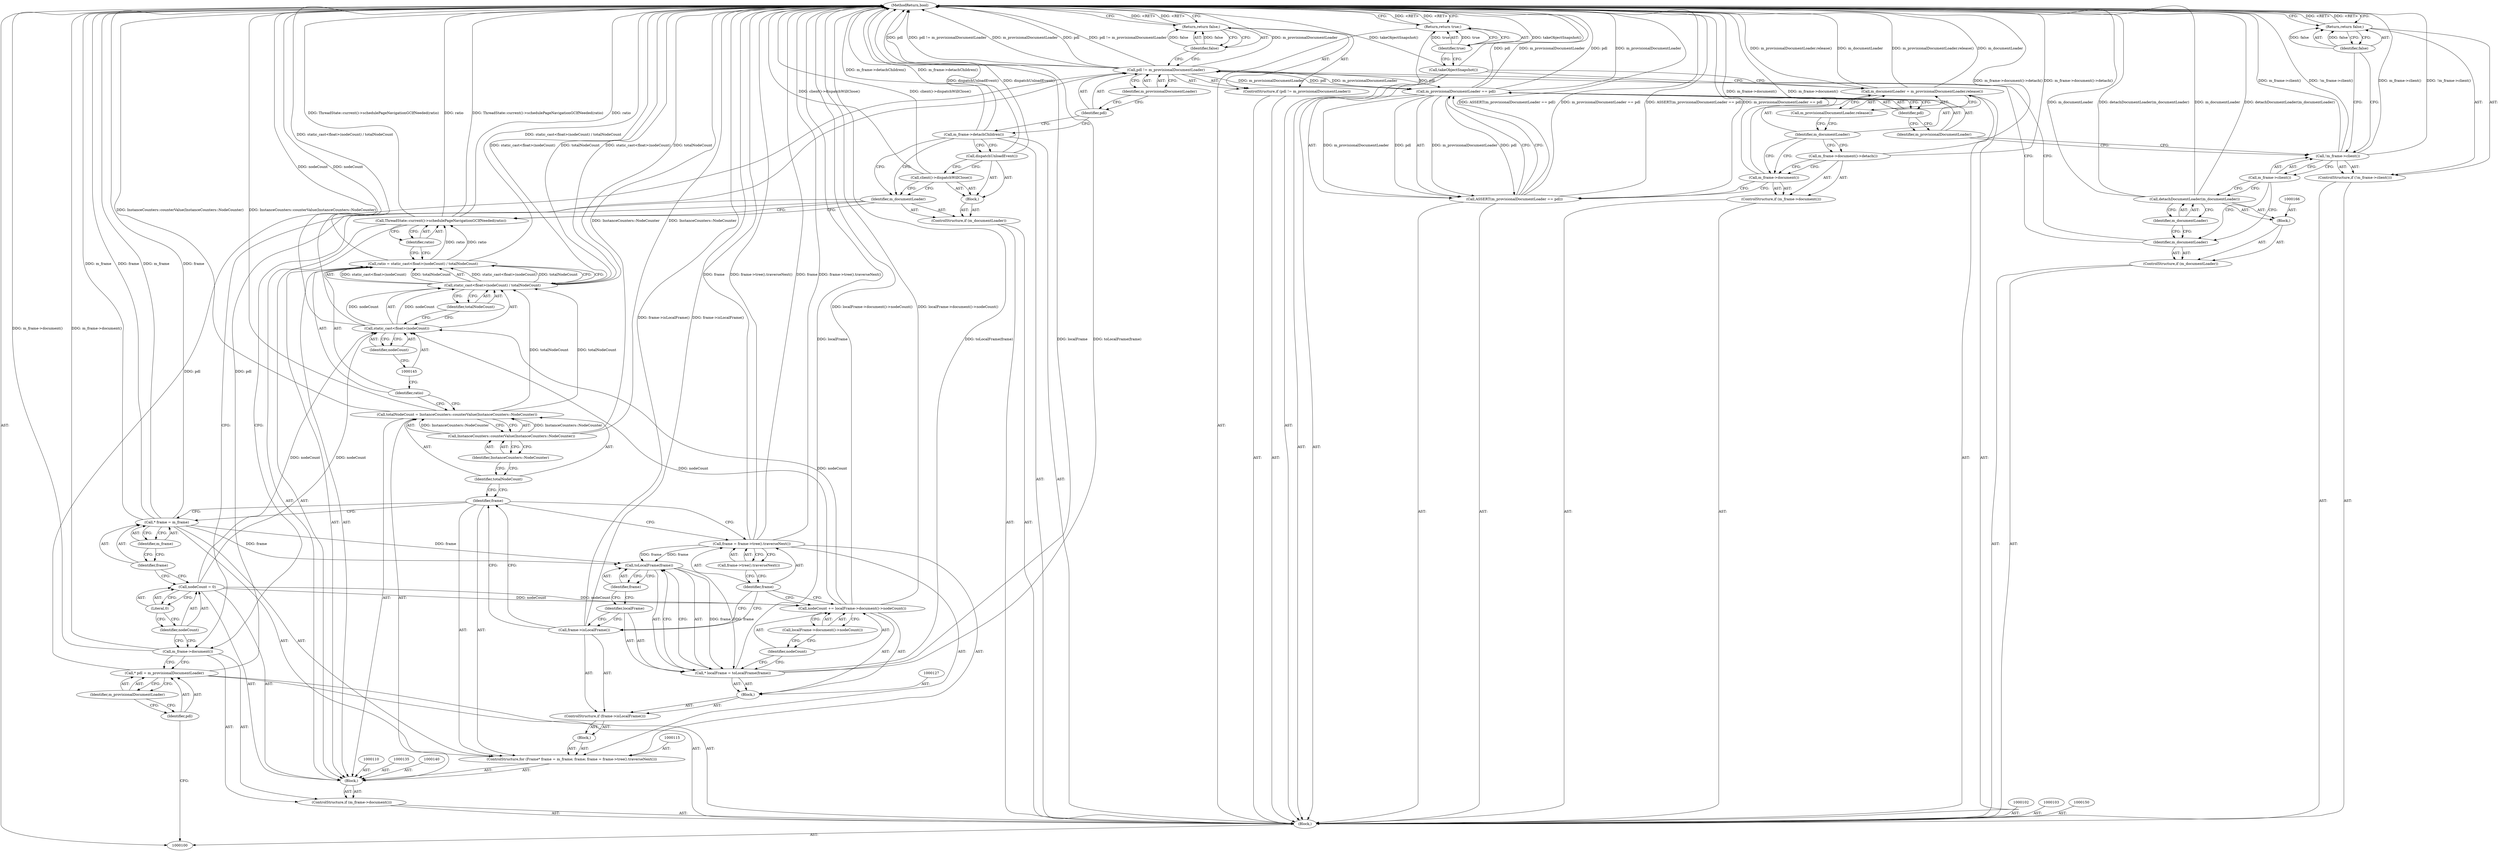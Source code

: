 digraph "0_Chrome_be655fd4fb9ab3291a855a939496111674037a2f_0" {
"1000187" [label="(MethodReturn,bool)"];
"1000126" [label="(Block,)"];
"1000128" [label="(Call,* localFrame = toLocalFrame(frame))"];
"1000129" [label="(Identifier,localFrame)"];
"1000130" [label="(Call,toLocalFrame(frame))"];
"1000131" [label="(Identifier,frame)"];
"1000132" [label="(Call,nodeCount += localFrame->document()->nodeCount())"];
"1000133" [label="(Identifier,nodeCount)"];
"1000134" [label="(Call,localFrame->document()->nodeCount())"];
"1000136" [label="(Call,totalNodeCount = InstanceCounters::counterValue(InstanceCounters::NodeCounter))"];
"1000137" [label="(Identifier,totalNodeCount)"];
"1000138" [label="(Call,InstanceCounters::counterValue(InstanceCounters::NodeCounter))"];
"1000139" [label="(Identifier,InstanceCounters::NodeCounter)"];
"1000141" [label="(Call,ratio = static_cast<float>(nodeCount) / totalNodeCount)"];
"1000142" [label="(Identifier,ratio)"];
"1000143" [label="(Call,static_cast<float>(nodeCount) / totalNodeCount)"];
"1000144" [label="(Call,static_cast<float>(nodeCount))"];
"1000146" [label="(Identifier,nodeCount)"];
"1000147" [label="(Identifier,totalNodeCount)"];
"1000109" [label="(Block,)"];
"1000149" [label="(Identifier,ratio)"];
"1000148" [label="(Call,ThreadState::current()->schedulePageNavigationGCIfNeeded(ratio))"];
"1000101" [label="(Block,)"];
"1000153" [label="(Block,)"];
"1000151" [label="(ControlStructure,if (m_documentLoader))"];
"1000152" [label="(Identifier,m_documentLoader)"];
"1000154" [label="(Call,client()->dispatchWillClose())"];
"1000155" [label="(Call,dispatchUnloadEvent())"];
"1000156" [label="(Call,m_frame->detachChildren())"];
"1000160" [label="(Identifier,m_provisionalDocumentLoader)"];
"1000157" [label="(ControlStructure,if (pdl != m_provisionalDocumentLoader))"];
"1000158" [label="(Call,pdl != m_provisionalDocumentLoader)"];
"1000159" [label="(Identifier,pdl)"];
"1000162" [label="(Identifier,false)"];
"1000161" [label="(Return,return false;)"];
"1000163" [label="(ControlStructure,if (m_documentLoader))"];
"1000164" [label="(Identifier,m_documentLoader)"];
"1000165" [label="(Block,)"];
"1000168" [label="(Identifier,m_documentLoader)"];
"1000167" [label="(Call,detachDocumentLoader(m_documentLoader))"];
"1000169" [label="(ControlStructure,if (!m_frame->client()))"];
"1000170" [label="(Call,!m_frame->client())"];
"1000171" [label="(Call,m_frame->client())"];
"1000173" [label="(Identifier,false)"];
"1000172" [label="(Return,return false;)"];
"1000175" [label="(Call,m_provisionalDocumentLoader == pdl)"];
"1000176" [label="(Identifier,m_provisionalDocumentLoader)"];
"1000174" [label="(Call,ASSERT(m_provisionalDocumentLoader == pdl))"];
"1000177" [label="(Identifier,pdl)"];
"1000178" [label="(ControlStructure,if (m_frame->document()))"];
"1000179" [label="(Call,m_frame->document())"];
"1000180" [label="(Call,m_frame->document()->detach())"];
"1000183" [label="(Call,m_provisionalDocumentLoader.release())"];
"1000181" [label="(Call,m_documentLoader = m_provisionalDocumentLoader.release())"];
"1000182" [label="(Identifier,m_documentLoader)"];
"1000184" [label="(Call,takeObjectSnapshot())"];
"1000186" [label="(Identifier,true)"];
"1000185" [label="(Return,return true;)"];
"1000104" [label="(Call,* pdl = m_provisionalDocumentLoader)"];
"1000105" [label="(Identifier,pdl)"];
"1000106" [label="(Identifier,m_provisionalDocumentLoader)"];
"1000107" [label="(ControlStructure,if (m_frame->document()))"];
"1000108" [label="(Call,m_frame->document())"];
"1000111" [label="(Call,nodeCount = 0)"];
"1000112" [label="(Identifier,nodeCount)"];
"1000113" [label="(Literal,0)"];
"1000116" [label="(Call,* frame = m_frame)"];
"1000117" [label="(Identifier,frame)"];
"1000118" [label="(Identifier,m_frame)"];
"1000119" [label="(Identifier,frame)"];
"1000120" [label="(Call,frame = frame->tree().traverseNext())"];
"1000121" [label="(Identifier,frame)"];
"1000122" [label="(Call,frame->tree().traverseNext())"];
"1000114" [label="(ControlStructure,for (Frame* frame = m_frame; frame; frame = frame->tree().traverseNext()))"];
"1000123" [label="(Block,)"];
"1000124" [label="(ControlStructure,if (frame->isLocalFrame()))"];
"1000125" [label="(Call,frame->isLocalFrame())"];
"1000187" -> "1000100"  [label="AST: "];
"1000187" -> "1000161"  [label="CFG: "];
"1000187" -> "1000172"  [label="CFG: "];
"1000187" -> "1000185"  [label="CFG: "];
"1000161" -> "1000187"  [label="DDG: <RET>"];
"1000125" -> "1000187"  [label="DDG: frame->isLocalFrame()"];
"1000108" -> "1000187"  [label="DDG: m_frame->document()"];
"1000158" -> "1000187"  [label="DDG: m_provisionalDocumentLoader"];
"1000158" -> "1000187"  [label="DDG: pdl"];
"1000158" -> "1000187"  [label="DDG: pdl != m_provisionalDocumentLoader"];
"1000184" -> "1000187"  [label="DDG: takeObjectSnapshot()"];
"1000116" -> "1000187"  [label="DDG: m_frame"];
"1000116" -> "1000187"  [label="DDG: frame"];
"1000154" -> "1000187"  [label="DDG: client()->dispatchWillClose()"];
"1000144" -> "1000187"  [label="DDG: nodeCount"];
"1000181" -> "1000187"  [label="DDG: m_documentLoader"];
"1000181" -> "1000187"  [label="DDG: m_provisionalDocumentLoader.release()"];
"1000167" -> "1000187"  [label="DDG: m_documentLoader"];
"1000167" -> "1000187"  [label="DDG: detachDocumentLoader(m_documentLoader)"];
"1000128" -> "1000187"  [label="DDG: toLocalFrame(frame)"];
"1000128" -> "1000187"  [label="DDG: localFrame"];
"1000179" -> "1000187"  [label="DDG: m_frame->document()"];
"1000138" -> "1000187"  [label="DDG: InstanceCounters::NodeCounter"];
"1000155" -> "1000187"  [label="DDG: dispatchUnloadEvent()"];
"1000143" -> "1000187"  [label="DDG: static_cast<float>(nodeCount)"];
"1000143" -> "1000187"  [label="DDG: totalNodeCount"];
"1000132" -> "1000187"  [label="DDG: localFrame->document()->nodeCount()"];
"1000120" -> "1000187"  [label="DDG: frame"];
"1000120" -> "1000187"  [label="DDG: frame->tree().traverseNext()"];
"1000180" -> "1000187"  [label="DDG: m_frame->document()->detach()"];
"1000148" -> "1000187"  [label="DDG: ratio"];
"1000148" -> "1000187"  [label="DDG: ThreadState::current()->schedulePageNavigationGCIfNeeded(ratio)"];
"1000175" -> "1000187"  [label="DDG: m_provisionalDocumentLoader"];
"1000175" -> "1000187"  [label="DDG: pdl"];
"1000141" -> "1000187"  [label="DDG: static_cast<float>(nodeCount) / totalNodeCount"];
"1000170" -> "1000187"  [label="DDG: m_frame->client()"];
"1000170" -> "1000187"  [label="DDG: !m_frame->client()"];
"1000136" -> "1000187"  [label="DDG: InstanceCounters::counterValue(InstanceCounters::NodeCounter)"];
"1000156" -> "1000187"  [label="DDG: m_frame->detachChildren()"];
"1000174" -> "1000187"  [label="DDG: ASSERT(m_provisionalDocumentLoader == pdl)"];
"1000174" -> "1000187"  [label="DDG: m_provisionalDocumentLoader == pdl"];
"1000172" -> "1000187"  [label="DDG: <RET>"];
"1000185" -> "1000187"  [label="DDG: <RET>"];
"1000126" -> "1000124"  [label="AST: "];
"1000127" -> "1000126"  [label="AST: "];
"1000128" -> "1000126"  [label="AST: "];
"1000132" -> "1000126"  [label="AST: "];
"1000128" -> "1000126"  [label="AST: "];
"1000128" -> "1000130"  [label="CFG: "];
"1000129" -> "1000128"  [label="AST: "];
"1000130" -> "1000128"  [label="AST: "];
"1000133" -> "1000128"  [label="CFG: "];
"1000128" -> "1000187"  [label="DDG: toLocalFrame(frame)"];
"1000128" -> "1000187"  [label="DDG: localFrame"];
"1000130" -> "1000128"  [label="DDG: frame"];
"1000129" -> "1000128"  [label="AST: "];
"1000129" -> "1000125"  [label="CFG: "];
"1000131" -> "1000129"  [label="CFG: "];
"1000130" -> "1000128"  [label="AST: "];
"1000130" -> "1000131"  [label="CFG: "];
"1000131" -> "1000130"  [label="AST: "];
"1000128" -> "1000130"  [label="CFG: "];
"1000130" -> "1000128"  [label="DDG: frame"];
"1000116" -> "1000130"  [label="DDG: frame"];
"1000120" -> "1000130"  [label="DDG: frame"];
"1000131" -> "1000130"  [label="AST: "];
"1000131" -> "1000129"  [label="CFG: "];
"1000130" -> "1000131"  [label="CFG: "];
"1000132" -> "1000126"  [label="AST: "];
"1000132" -> "1000134"  [label="CFG: "];
"1000133" -> "1000132"  [label="AST: "];
"1000134" -> "1000132"  [label="AST: "];
"1000121" -> "1000132"  [label="CFG: "];
"1000132" -> "1000187"  [label="DDG: localFrame->document()->nodeCount()"];
"1000111" -> "1000132"  [label="DDG: nodeCount"];
"1000132" -> "1000144"  [label="DDG: nodeCount"];
"1000133" -> "1000132"  [label="AST: "];
"1000133" -> "1000128"  [label="CFG: "];
"1000134" -> "1000133"  [label="CFG: "];
"1000134" -> "1000132"  [label="AST: "];
"1000134" -> "1000133"  [label="CFG: "];
"1000132" -> "1000134"  [label="CFG: "];
"1000136" -> "1000109"  [label="AST: "];
"1000136" -> "1000138"  [label="CFG: "];
"1000137" -> "1000136"  [label="AST: "];
"1000138" -> "1000136"  [label="AST: "];
"1000142" -> "1000136"  [label="CFG: "];
"1000136" -> "1000187"  [label="DDG: InstanceCounters::counterValue(InstanceCounters::NodeCounter)"];
"1000138" -> "1000136"  [label="DDG: InstanceCounters::NodeCounter"];
"1000136" -> "1000143"  [label="DDG: totalNodeCount"];
"1000137" -> "1000136"  [label="AST: "];
"1000137" -> "1000119"  [label="CFG: "];
"1000139" -> "1000137"  [label="CFG: "];
"1000138" -> "1000136"  [label="AST: "];
"1000138" -> "1000139"  [label="CFG: "];
"1000139" -> "1000138"  [label="AST: "];
"1000136" -> "1000138"  [label="CFG: "];
"1000138" -> "1000187"  [label="DDG: InstanceCounters::NodeCounter"];
"1000138" -> "1000136"  [label="DDG: InstanceCounters::NodeCounter"];
"1000139" -> "1000138"  [label="AST: "];
"1000139" -> "1000137"  [label="CFG: "];
"1000138" -> "1000139"  [label="CFG: "];
"1000141" -> "1000109"  [label="AST: "];
"1000141" -> "1000143"  [label="CFG: "];
"1000142" -> "1000141"  [label="AST: "];
"1000143" -> "1000141"  [label="AST: "];
"1000149" -> "1000141"  [label="CFG: "];
"1000141" -> "1000187"  [label="DDG: static_cast<float>(nodeCount) / totalNodeCount"];
"1000143" -> "1000141"  [label="DDG: static_cast<float>(nodeCount)"];
"1000143" -> "1000141"  [label="DDG: totalNodeCount"];
"1000141" -> "1000148"  [label="DDG: ratio"];
"1000142" -> "1000141"  [label="AST: "];
"1000142" -> "1000136"  [label="CFG: "];
"1000145" -> "1000142"  [label="CFG: "];
"1000143" -> "1000141"  [label="AST: "];
"1000143" -> "1000147"  [label="CFG: "];
"1000144" -> "1000143"  [label="AST: "];
"1000147" -> "1000143"  [label="AST: "];
"1000141" -> "1000143"  [label="CFG: "];
"1000143" -> "1000187"  [label="DDG: static_cast<float>(nodeCount)"];
"1000143" -> "1000187"  [label="DDG: totalNodeCount"];
"1000143" -> "1000141"  [label="DDG: static_cast<float>(nodeCount)"];
"1000143" -> "1000141"  [label="DDG: totalNodeCount"];
"1000144" -> "1000143"  [label="DDG: nodeCount"];
"1000136" -> "1000143"  [label="DDG: totalNodeCount"];
"1000144" -> "1000143"  [label="AST: "];
"1000144" -> "1000146"  [label="CFG: "];
"1000145" -> "1000144"  [label="AST: "];
"1000146" -> "1000144"  [label="AST: "];
"1000147" -> "1000144"  [label="CFG: "];
"1000144" -> "1000187"  [label="DDG: nodeCount"];
"1000144" -> "1000143"  [label="DDG: nodeCount"];
"1000132" -> "1000144"  [label="DDG: nodeCount"];
"1000111" -> "1000144"  [label="DDG: nodeCount"];
"1000146" -> "1000144"  [label="AST: "];
"1000146" -> "1000145"  [label="CFG: "];
"1000144" -> "1000146"  [label="CFG: "];
"1000147" -> "1000143"  [label="AST: "];
"1000147" -> "1000144"  [label="CFG: "];
"1000143" -> "1000147"  [label="CFG: "];
"1000109" -> "1000107"  [label="AST: "];
"1000110" -> "1000109"  [label="AST: "];
"1000111" -> "1000109"  [label="AST: "];
"1000114" -> "1000109"  [label="AST: "];
"1000135" -> "1000109"  [label="AST: "];
"1000136" -> "1000109"  [label="AST: "];
"1000140" -> "1000109"  [label="AST: "];
"1000141" -> "1000109"  [label="AST: "];
"1000148" -> "1000109"  [label="AST: "];
"1000149" -> "1000148"  [label="AST: "];
"1000149" -> "1000141"  [label="CFG: "];
"1000148" -> "1000149"  [label="CFG: "];
"1000148" -> "1000109"  [label="AST: "];
"1000148" -> "1000149"  [label="CFG: "];
"1000149" -> "1000148"  [label="AST: "];
"1000152" -> "1000148"  [label="CFG: "];
"1000148" -> "1000187"  [label="DDG: ratio"];
"1000148" -> "1000187"  [label="DDG: ThreadState::current()->schedulePageNavigationGCIfNeeded(ratio)"];
"1000141" -> "1000148"  [label="DDG: ratio"];
"1000101" -> "1000100"  [label="AST: "];
"1000102" -> "1000101"  [label="AST: "];
"1000103" -> "1000101"  [label="AST: "];
"1000104" -> "1000101"  [label="AST: "];
"1000107" -> "1000101"  [label="AST: "];
"1000150" -> "1000101"  [label="AST: "];
"1000151" -> "1000101"  [label="AST: "];
"1000156" -> "1000101"  [label="AST: "];
"1000157" -> "1000101"  [label="AST: "];
"1000163" -> "1000101"  [label="AST: "];
"1000169" -> "1000101"  [label="AST: "];
"1000174" -> "1000101"  [label="AST: "];
"1000178" -> "1000101"  [label="AST: "];
"1000181" -> "1000101"  [label="AST: "];
"1000184" -> "1000101"  [label="AST: "];
"1000185" -> "1000101"  [label="AST: "];
"1000153" -> "1000151"  [label="AST: "];
"1000154" -> "1000153"  [label="AST: "];
"1000155" -> "1000153"  [label="AST: "];
"1000151" -> "1000101"  [label="AST: "];
"1000152" -> "1000151"  [label="AST: "];
"1000153" -> "1000151"  [label="AST: "];
"1000152" -> "1000151"  [label="AST: "];
"1000152" -> "1000148"  [label="CFG: "];
"1000152" -> "1000108"  [label="CFG: "];
"1000154" -> "1000152"  [label="CFG: "];
"1000156" -> "1000152"  [label="CFG: "];
"1000154" -> "1000153"  [label="AST: "];
"1000154" -> "1000152"  [label="CFG: "];
"1000155" -> "1000154"  [label="CFG: "];
"1000154" -> "1000187"  [label="DDG: client()->dispatchWillClose()"];
"1000155" -> "1000153"  [label="AST: "];
"1000155" -> "1000154"  [label="CFG: "];
"1000156" -> "1000155"  [label="CFG: "];
"1000155" -> "1000187"  [label="DDG: dispatchUnloadEvent()"];
"1000156" -> "1000101"  [label="AST: "];
"1000156" -> "1000155"  [label="CFG: "];
"1000156" -> "1000152"  [label="CFG: "];
"1000159" -> "1000156"  [label="CFG: "];
"1000156" -> "1000187"  [label="DDG: m_frame->detachChildren()"];
"1000160" -> "1000158"  [label="AST: "];
"1000160" -> "1000159"  [label="CFG: "];
"1000158" -> "1000160"  [label="CFG: "];
"1000157" -> "1000101"  [label="AST: "];
"1000158" -> "1000157"  [label="AST: "];
"1000161" -> "1000157"  [label="AST: "];
"1000158" -> "1000157"  [label="AST: "];
"1000158" -> "1000160"  [label="CFG: "];
"1000159" -> "1000158"  [label="AST: "];
"1000160" -> "1000158"  [label="AST: "];
"1000162" -> "1000158"  [label="CFG: "];
"1000164" -> "1000158"  [label="CFG: "];
"1000158" -> "1000187"  [label="DDG: m_provisionalDocumentLoader"];
"1000158" -> "1000187"  [label="DDG: pdl"];
"1000158" -> "1000187"  [label="DDG: pdl != m_provisionalDocumentLoader"];
"1000104" -> "1000158"  [label="DDG: pdl"];
"1000158" -> "1000175"  [label="DDG: m_provisionalDocumentLoader"];
"1000158" -> "1000175"  [label="DDG: pdl"];
"1000159" -> "1000158"  [label="AST: "];
"1000159" -> "1000156"  [label="CFG: "];
"1000160" -> "1000159"  [label="CFG: "];
"1000162" -> "1000161"  [label="AST: "];
"1000162" -> "1000158"  [label="CFG: "];
"1000161" -> "1000162"  [label="CFG: "];
"1000162" -> "1000161"  [label="DDG: false"];
"1000161" -> "1000157"  [label="AST: "];
"1000161" -> "1000162"  [label="CFG: "];
"1000162" -> "1000161"  [label="AST: "];
"1000187" -> "1000161"  [label="CFG: "];
"1000161" -> "1000187"  [label="DDG: <RET>"];
"1000162" -> "1000161"  [label="DDG: false"];
"1000163" -> "1000101"  [label="AST: "];
"1000164" -> "1000163"  [label="AST: "];
"1000165" -> "1000163"  [label="AST: "];
"1000164" -> "1000163"  [label="AST: "];
"1000164" -> "1000158"  [label="CFG: "];
"1000168" -> "1000164"  [label="CFG: "];
"1000171" -> "1000164"  [label="CFG: "];
"1000165" -> "1000163"  [label="AST: "];
"1000166" -> "1000165"  [label="AST: "];
"1000167" -> "1000165"  [label="AST: "];
"1000168" -> "1000167"  [label="AST: "];
"1000168" -> "1000164"  [label="CFG: "];
"1000167" -> "1000168"  [label="CFG: "];
"1000167" -> "1000165"  [label="AST: "];
"1000167" -> "1000168"  [label="CFG: "];
"1000168" -> "1000167"  [label="AST: "];
"1000171" -> "1000167"  [label="CFG: "];
"1000167" -> "1000187"  [label="DDG: m_documentLoader"];
"1000167" -> "1000187"  [label="DDG: detachDocumentLoader(m_documentLoader)"];
"1000169" -> "1000101"  [label="AST: "];
"1000170" -> "1000169"  [label="AST: "];
"1000172" -> "1000169"  [label="AST: "];
"1000170" -> "1000169"  [label="AST: "];
"1000170" -> "1000171"  [label="CFG: "];
"1000171" -> "1000170"  [label="AST: "];
"1000173" -> "1000170"  [label="CFG: "];
"1000176" -> "1000170"  [label="CFG: "];
"1000170" -> "1000187"  [label="DDG: m_frame->client()"];
"1000170" -> "1000187"  [label="DDG: !m_frame->client()"];
"1000171" -> "1000170"  [label="AST: "];
"1000171" -> "1000167"  [label="CFG: "];
"1000171" -> "1000164"  [label="CFG: "];
"1000170" -> "1000171"  [label="CFG: "];
"1000173" -> "1000172"  [label="AST: "];
"1000173" -> "1000170"  [label="CFG: "];
"1000172" -> "1000173"  [label="CFG: "];
"1000173" -> "1000172"  [label="DDG: false"];
"1000172" -> "1000169"  [label="AST: "];
"1000172" -> "1000173"  [label="CFG: "];
"1000173" -> "1000172"  [label="AST: "];
"1000187" -> "1000172"  [label="CFG: "];
"1000172" -> "1000187"  [label="DDG: <RET>"];
"1000173" -> "1000172"  [label="DDG: false"];
"1000175" -> "1000174"  [label="AST: "];
"1000175" -> "1000177"  [label="CFG: "];
"1000176" -> "1000175"  [label="AST: "];
"1000177" -> "1000175"  [label="AST: "];
"1000174" -> "1000175"  [label="CFG: "];
"1000175" -> "1000187"  [label="DDG: m_provisionalDocumentLoader"];
"1000175" -> "1000187"  [label="DDG: pdl"];
"1000175" -> "1000174"  [label="DDG: m_provisionalDocumentLoader"];
"1000175" -> "1000174"  [label="DDG: pdl"];
"1000158" -> "1000175"  [label="DDG: m_provisionalDocumentLoader"];
"1000158" -> "1000175"  [label="DDG: pdl"];
"1000176" -> "1000175"  [label="AST: "];
"1000176" -> "1000170"  [label="CFG: "];
"1000177" -> "1000176"  [label="CFG: "];
"1000174" -> "1000101"  [label="AST: "];
"1000174" -> "1000175"  [label="CFG: "];
"1000175" -> "1000174"  [label="AST: "];
"1000179" -> "1000174"  [label="CFG: "];
"1000174" -> "1000187"  [label="DDG: ASSERT(m_provisionalDocumentLoader == pdl)"];
"1000174" -> "1000187"  [label="DDG: m_provisionalDocumentLoader == pdl"];
"1000175" -> "1000174"  [label="DDG: m_provisionalDocumentLoader"];
"1000175" -> "1000174"  [label="DDG: pdl"];
"1000177" -> "1000175"  [label="AST: "];
"1000177" -> "1000176"  [label="CFG: "];
"1000175" -> "1000177"  [label="CFG: "];
"1000178" -> "1000101"  [label="AST: "];
"1000179" -> "1000178"  [label="AST: "];
"1000180" -> "1000178"  [label="AST: "];
"1000179" -> "1000178"  [label="AST: "];
"1000179" -> "1000174"  [label="CFG: "];
"1000180" -> "1000179"  [label="CFG: "];
"1000182" -> "1000179"  [label="CFG: "];
"1000179" -> "1000187"  [label="DDG: m_frame->document()"];
"1000180" -> "1000178"  [label="AST: "];
"1000180" -> "1000179"  [label="CFG: "];
"1000182" -> "1000180"  [label="CFG: "];
"1000180" -> "1000187"  [label="DDG: m_frame->document()->detach()"];
"1000183" -> "1000181"  [label="AST: "];
"1000183" -> "1000182"  [label="CFG: "];
"1000181" -> "1000183"  [label="CFG: "];
"1000181" -> "1000101"  [label="AST: "];
"1000181" -> "1000183"  [label="CFG: "];
"1000182" -> "1000181"  [label="AST: "];
"1000183" -> "1000181"  [label="AST: "];
"1000184" -> "1000181"  [label="CFG: "];
"1000181" -> "1000187"  [label="DDG: m_documentLoader"];
"1000181" -> "1000187"  [label="DDG: m_provisionalDocumentLoader.release()"];
"1000182" -> "1000181"  [label="AST: "];
"1000182" -> "1000180"  [label="CFG: "];
"1000182" -> "1000179"  [label="CFG: "];
"1000183" -> "1000182"  [label="CFG: "];
"1000184" -> "1000101"  [label="AST: "];
"1000184" -> "1000181"  [label="CFG: "];
"1000186" -> "1000184"  [label="CFG: "];
"1000184" -> "1000187"  [label="DDG: takeObjectSnapshot()"];
"1000186" -> "1000185"  [label="AST: "];
"1000186" -> "1000184"  [label="CFG: "];
"1000185" -> "1000186"  [label="CFG: "];
"1000186" -> "1000185"  [label="DDG: true"];
"1000185" -> "1000101"  [label="AST: "];
"1000185" -> "1000186"  [label="CFG: "];
"1000186" -> "1000185"  [label="AST: "];
"1000187" -> "1000185"  [label="CFG: "];
"1000185" -> "1000187"  [label="DDG: <RET>"];
"1000186" -> "1000185"  [label="DDG: true"];
"1000104" -> "1000101"  [label="AST: "];
"1000104" -> "1000106"  [label="CFG: "];
"1000105" -> "1000104"  [label="AST: "];
"1000106" -> "1000104"  [label="AST: "];
"1000108" -> "1000104"  [label="CFG: "];
"1000104" -> "1000158"  [label="DDG: pdl"];
"1000105" -> "1000104"  [label="AST: "];
"1000105" -> "1000100"  [label="CFG: "];
"1000106" -> "1000105"  [label="CFG: "];
"1000106" -> "1000104"  [label="AST: "];
"1000106" -> "1000105"  [label="CFG: "];
"1000104" -> "1000106"  [label="CFG: "];
"1000107" -> "1000101"  [label="AST: "];
"1000108" -> "1000107"  [label="AST: "];
"1000109" -> "1000107"  [label="AST: "];
"1000108" -> "1000107"  [label="AST: "];
"1000108" -> "1000104"  [label="CFG: "];
"1000112" -> "1000108"  [label="CFG: "];
"1000152" -> "1000108"  [label="CFG: "];
"1000108" -> "1000187"  [label="DDG: m_frame->document()"];
"1000111" -> "1000109"  [label="AST: "];
"1000111" -> "1000113"  [label="CFG: "];
"1000112" -> "1000111"  [label="AST: "];
"1000113" -> "1000111"  [label="AST: "];
"1000117" -> "1000111"  [label="CFG: "];
"1000111" -> "1000132"  [label="DDG: nodeCount"];
"1000111" -> "1000144"  [label="DDG: nodeCount"];
"1000112" -> "1000111"  [label="AST: "];
"1000112" -> "1000108"  [label="CFG: "];
"1000113" -> "1000112"  [label="CFG: "];
"1000113" -> "1000111"  [label="AST: "];
"1000113" -> "1000112"  [label="CFG: "];
"1000111" -> "1000113"  [label="CFG: "];
"1000116" -> "1000114"  [label="AST: "];
"1000116" -> "1000118"  [label="CFG: "];
"1000117" -> "1000116"  [label="AST: "];
"1000118" -> "1000116"  [label="AST: "];
"1000119" -> "1000116"  [label="CFG: "];
"1000116" -> "1000187"  [label="DDG: m_frame"];
"1000116" -> "1000187"  [label="DDG: frame"];
"1000116" -> "1000130"  [label="DDG: frame"];
"1000117" -> "1000116"  [label="AST: "];
"1000117" -> "1000111"  [label="CFG: "];
"1000118" -> "1000117"  [label="CFG: "];
"1000118" -> "1000116"  [label="AST: "];
"1000118" -> "1000117"  [label="CFG: "];
"1000116" -> "1000118"  [label="CFG: "];
"1000119" -> "1000114"  [label="AST: "];
"1000119" -> "1000116"  [label="CFG: "];
"1000119" -> "1000120"  [label="CFG: "];
"1000125" -> "1000119"  [label="CFG: "];
"1000137" -> "1000119"  [label="CFG: "];
"1000120" -> "1000114"  [label="AST: "];
"1000120" -> "1000122"  [label="CFG: "];
"1000121" -> "1000120"  [label="AST: "];
"1000122" -> "1000120"  [label="AST: "];
"1000119" -> "1000120"  [label="CFG: "];
"1000120" -> "1000187"  [label="DDG: frame"];
"1000120" -> "1000187"  [label="DDG: frame->tree().traverseNext()"];
"1000120" -> "1000130"  [label="DDG: frame"];
"1000121" -> "1000120"  [label="AST: "];
"1000121" -> "1000132"  [label="CFG: "];
"1000121" -> "1000125"  [label="CFG: "];
"1000122" -> "1000121"  [label="CFG: "];
"1000122" -> "1000120"  [label="AST: "];
"1000122" -> "1000121"  [label="CFG: "];
"1000120" -> "1000122"  [label="CFG: "];
"1000114" -> "1000109"  [label="AST: "];
"1000115" -> "1000114"  [label="AST: "];
"1000116" -> "1000114"  [label="AST: "];
"1000119" -> "1000114"  [label="AST: "];
"1000120" -> "1000114"  [label="AST: "];
"1000123" -> "1000114"  [label="AST: "];
"1000123" -> "1000114"  [label="AST: "];
"1000124" -> "1000123"  [label="AST: "];
"1000124" -> "1000123"  [label="AST: "];
"1000125" -> "1000124"  [label="AST: "];
"1000126" -> "1000124"  [label="AST: "];
"1000125" -> "1000124"  [label="AST: "];
"1000125" -> "1000119"  [label="CFG: "];
"1000129" -> "1000125"  [label="CFG: "];
"1000121" -> "1000125"  [label="CFG: "];
"1000125" -> "1000187"  [label="DDG: frame->isLocalFrame()"];
}
